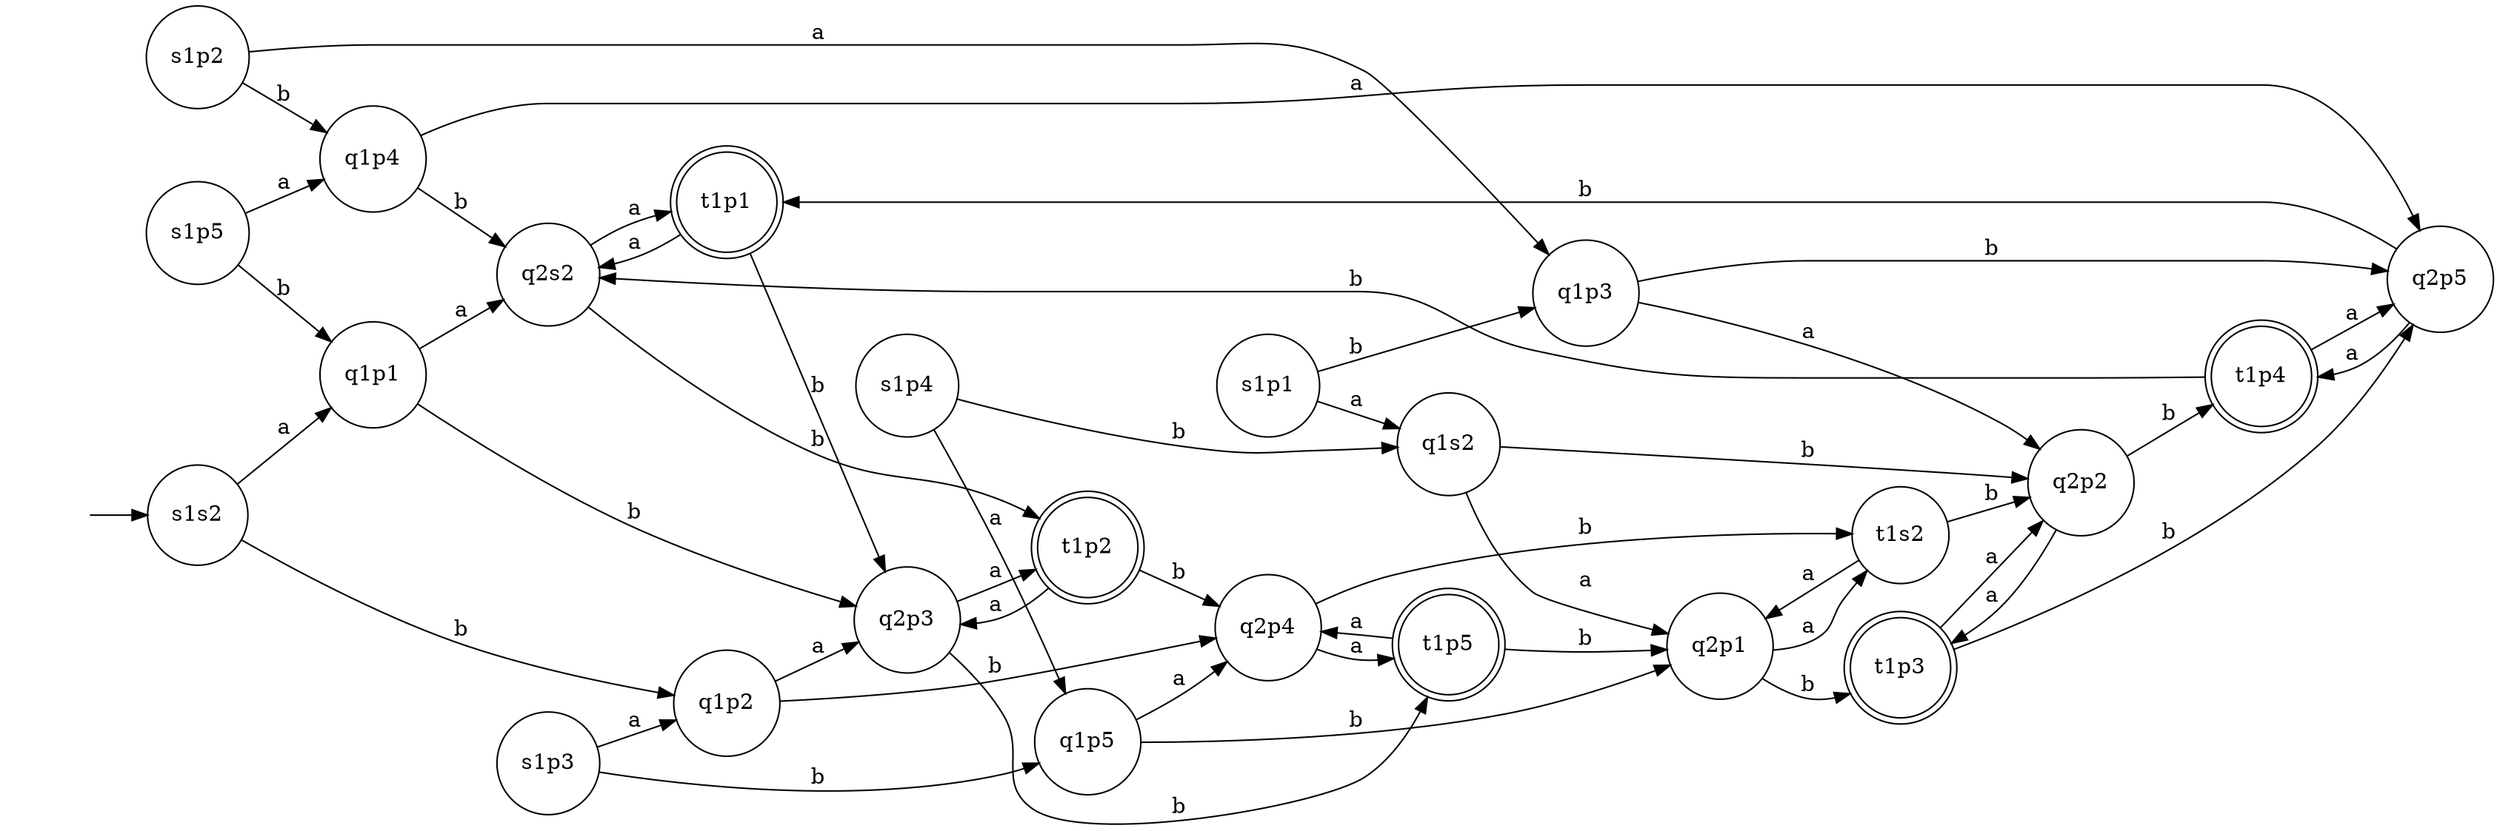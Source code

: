 digraph G2_5 {
    rankdir = "LR";
    node [shape = "none"]; "";
    node [shape = "doublecircle"]; t1p1, t1p2, t1p3, t1p4, t1p5;
    node [shape = "circle"];

    "" -> s1s2;
    s1s2 -> q1p1 [label = "a"];
    s1s2 -> q1p2 [label = "b"];
    s1p1 -> q1s2 [label = "a"];
    s1p1 -> q1p3 [label = "b"];
    s1p2 -> q1p3 [label = "a"];
    s1p2 -> q1p4 [label = "b"];
    s1p3 -> q1p2 [label = "a"];
    s1p3 -> q1p5 [label = "b"];
    s1p4 -> q1p5 [label = "a"];
    s1p4 -> q1s2 [label = "b"];
    s1p5 -> q1p4 [label = "a"];
    s1p5 -> q1p1 [label = "b"];

    q1s2 -> q2p1 [label = "a"];
    q1s2 -> q2p2 [label = "b"];
    q1p1 -> q2s2 [label = "a"];
    q1p1 -> q2p3 [label = "b"];
    q1p2 -> q2p3 [label = "a"];
    q1p2 -> q2p4 [label = "b"];
    q1p3 -> q2p2 [label = "a"];
    q1p3 -> q2p5 [label = "b"];
    q1p4 -> q2p5 [label = "a"];
    q1p4 -> q2s2 [label = "b"];
    q1p5 -> q2p4 [label = "a"];
    q1p5 -> q2p1 [label = "b"];

    q2s2 -> t1p1 [label = "a"];
    q2s2 -> t1p2 [label = "b"];
    q2p1 -> t1s2 [label = "a"];
    q2p1 -> t1p3 [label = "b"];
    q2p2 -> t1p3 [label = "a"];
    q2p2 -> t1p4 [label = "b"];
    q2p3 -> t1p2 [label = "a"];
    q2p3 -> t1p5 [label = "b"];
    q2p4 -> t1p5 [label = "a"];
    q2p4 -> t1s2 [label = "b"];
    q2p5 -> t1p4 [label = "a"];
    q2p5 -> t1p1 [label = "b"];

    t1s2 -> q2p1 [label = "a"];
    t1s2 -> q2p2 [label = "b"];
    t1p1 -> q2s2 [label = "a"];
    t1p1 -> q2p3 [label = "b"];
    t1p2 -> q2p3 [label = "a"];
    t1p2 -> q2p4 [label = "b"];
    t1p3 -> q2p2 [label = "a"];
    t1p3 -> q2p5 [label = "b"];
    t1p4 -> q2p5 [label = "a"];
    t1p4 -> q2s2 [label = "b"];
    t1p5 -> q2p4 [label = "a"];
    t1p5 -> q2p1 [label = "b"];

}